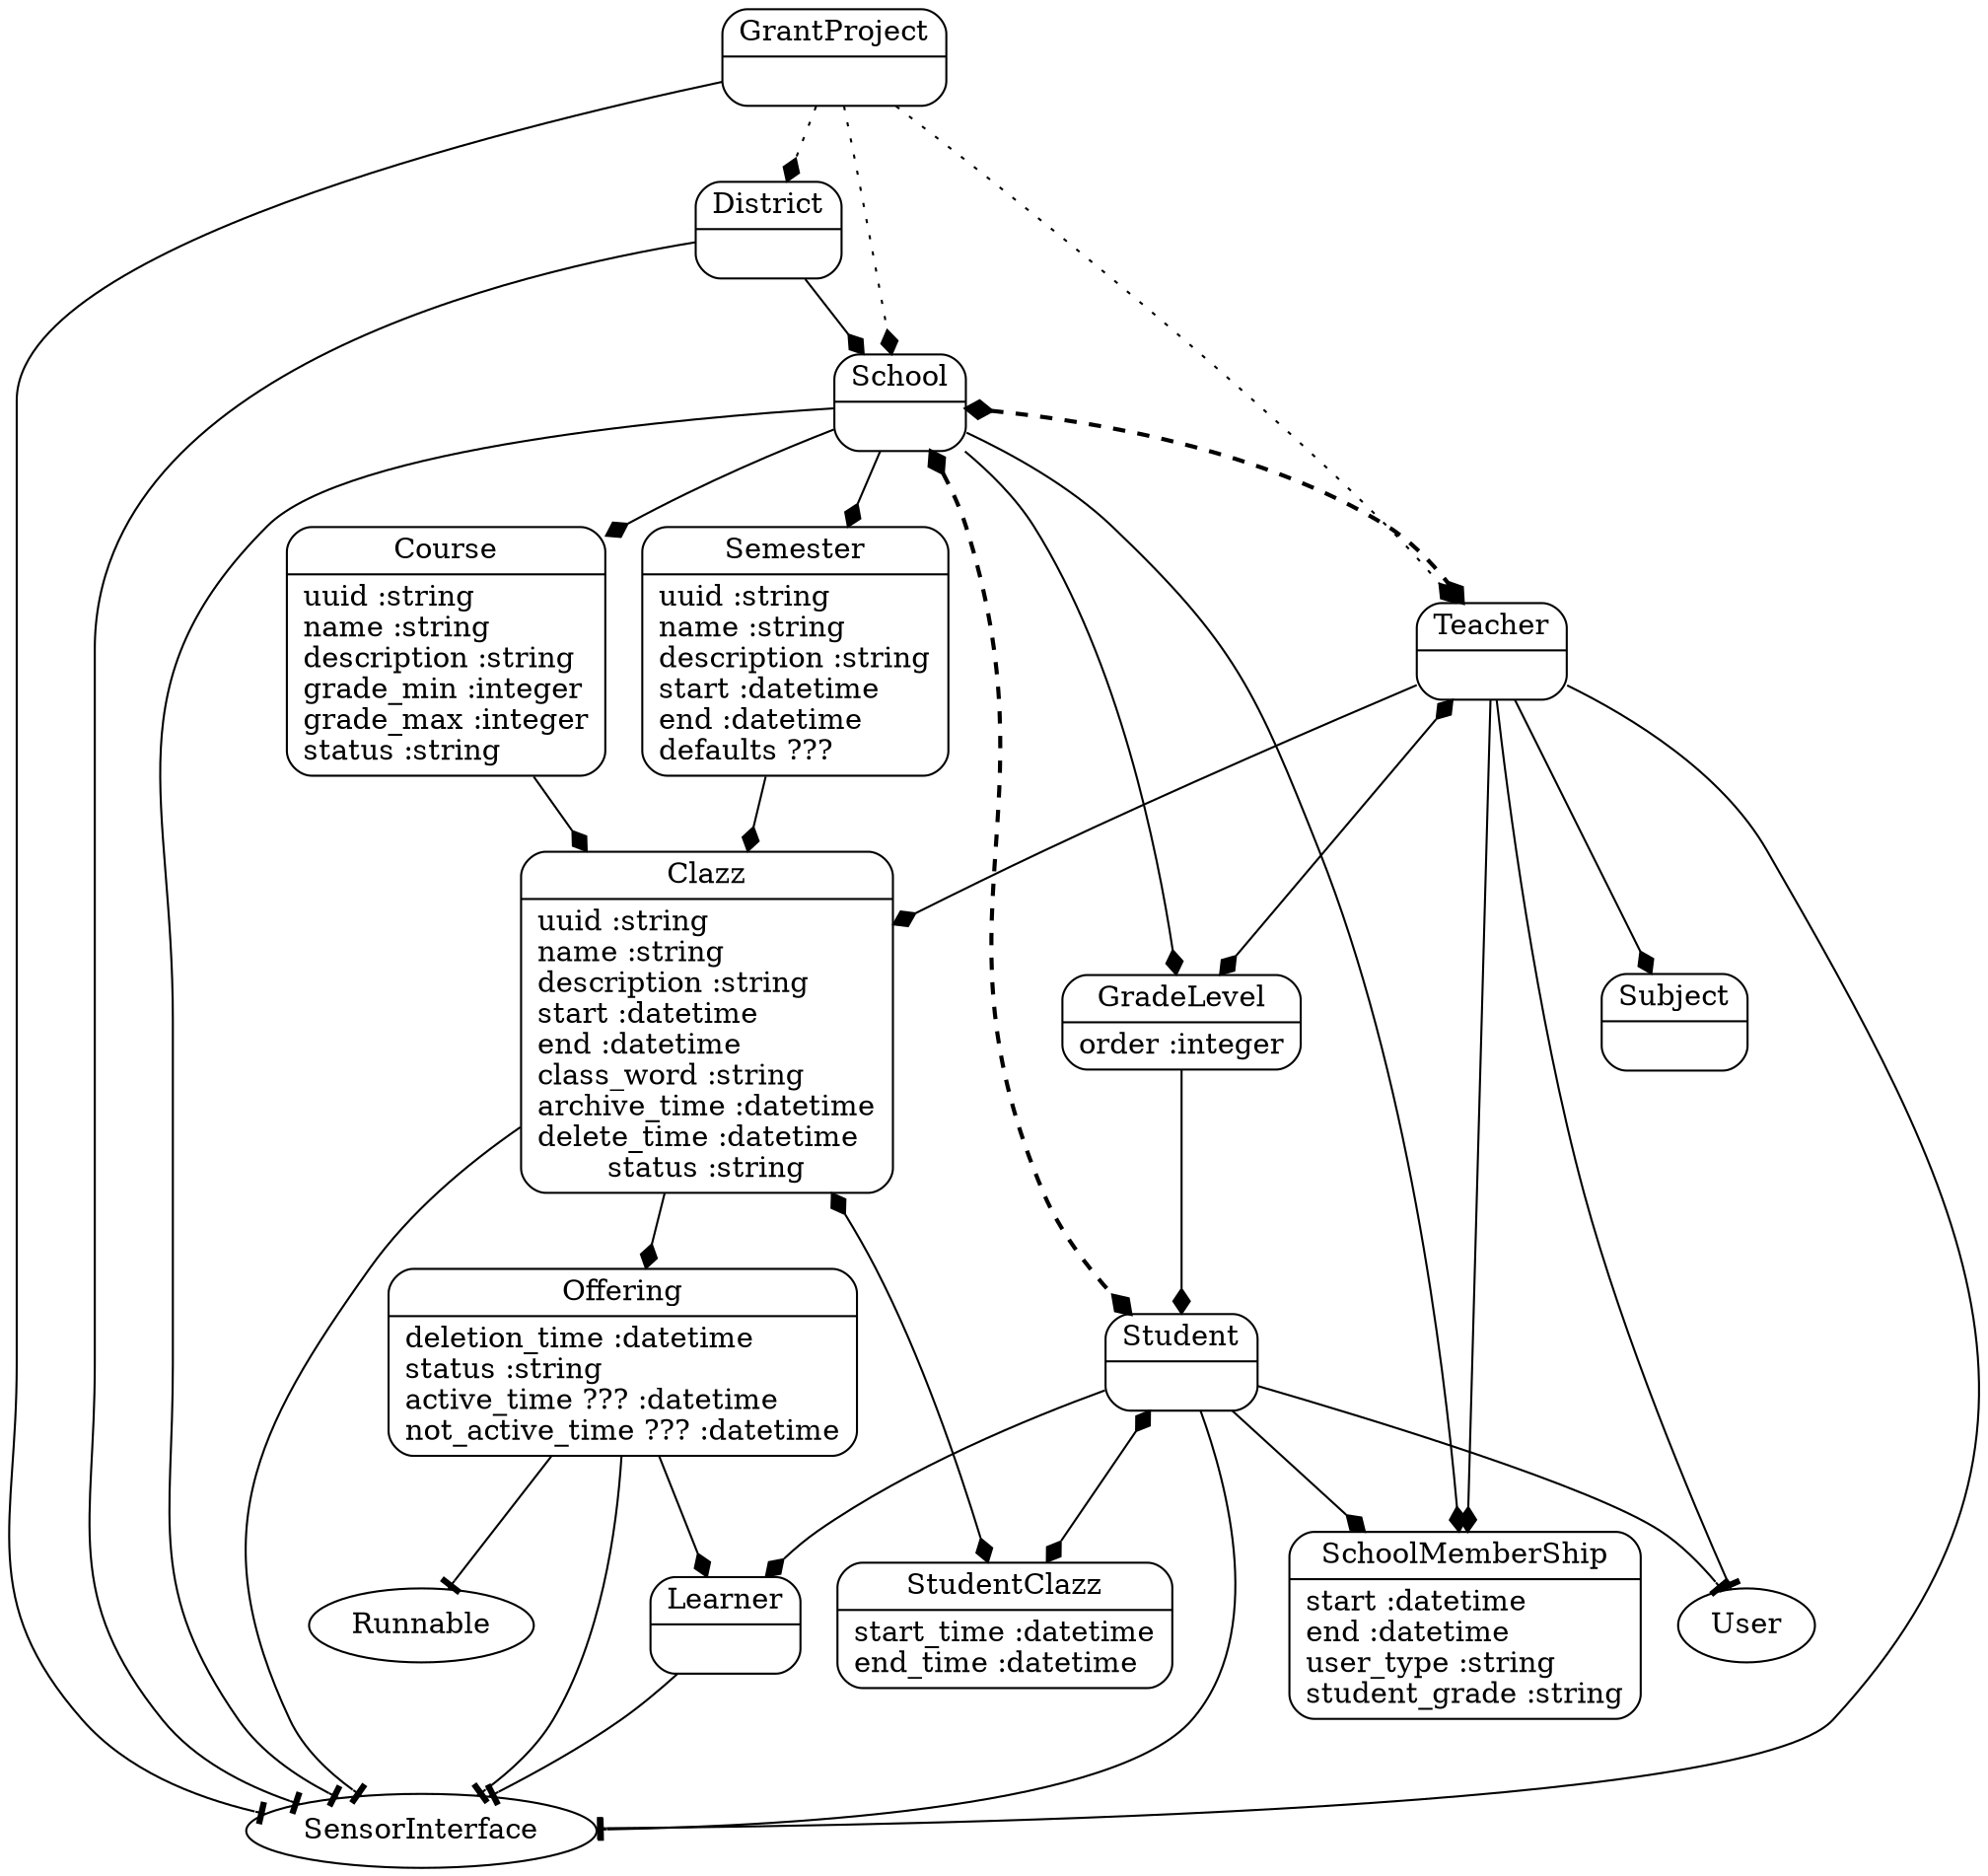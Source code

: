 digraph models_diagram {
  "Course" [shape=Mrecord, label="{Course|uuid :string\lname :string\ldescription :string\lgrade_min :integer\lgrade_max :integer\lstatus :string\l}"]
	"Semester" [shape=Mrecord, label="{Semester|uuid :string\lname :string\ldescription :string\lstart :datetime\lend :datetime\ldefaults ???\l}"]
	"Clazz" [shape=Mrecord, label="{Clazz|uuid :string\lname :string\ldescription :string\lstart :datetime\lend :datetime\lclass_word :string\larchive_time :datetime\ldelete_time :datetime\lstatus :string}"]
	"SchoolMembership" [shape=Mrecord, label="{SchoolMemberShip|start :datetime\lend :datetime\luser_type :string\lstudent_grade :string\l}"]
	"GradeLevel" [shape=Mrecord, label="{GradeLevel|order :integer}"]
	"Subject" [shape=Mrecord, label="{Subject|\l}"]
	"StudentClazz" [shape=Mrecord, label="{StudentClazz|start_time :datetime\lend_time :datetime\l}"]
	"Offering" [shape=Mrecord, label="{Offering|deletion_time :datetime\lstatus :string\lactive_time ??? :datetime\lnot_active_time ??? :datetime}"]
	"Learner" [shape=Mrecord, label="{Learner|\l}"]
	"District" [shape=Mrecord, label="{District|\l}"]
	"GrantProject" [shape=Mrecord, label="{GrantProject|\l}"]
	"School" [shape=Mrecord, label="{School|\l}"]
	"Teacher" [shape=Mrecord, label="{Teacher|\l}"]
	"Student" [shape=Mrecord, label="{Student|\l}"]
	
	"School" -> "Course" [arrowtail=none, arrowhead=diamond, dir=both]
	"School" -> "Semester" [arrowtail=none, arrowhead=diamond, dir=both]
	"Course" -> "Clazz" [arrowtail=none, arrowhead=diamond, dir=both]
	"Semester" -> "Clazz" [arrowtail=none, arrowhead=diamond, dir=both]
	"Teacher" -> "Clazz" [arrowtail=none, arrowhead=diamond, dir=both]
	"Clazz" -> "Offering" [arrowtail=none, arrowhead=diamond, dir=both]
	"Clazz" -> "SensorInterface" [arrowtail=none, arrowhead=tee, dir=both]
	"School" -> "SchoolMembership" [arrowtail=none, arrowhead=diamond, dir=both]
	"Teacher" -> "SchoolMembership" [arrowtail=none, arrowhead=diamond, dir=both]
	"Student" -> "SchoolMembership"  [arrowtail=none, arrowhead=diamond, dir=both]
	"GradeLevel" -> "Student" [arrowtail=none, arrowhead=diamond, dir=both]
	"Teacher" -> "GradeLevel" [arrowtail=diamond, arrowhead=diamond, dir=both]
	"Teacher" -> "Subject" [arrowtail=none, arrowhead=diamond, dir=both]
	"School" -> "GradeLevel" [arrowtail=none, arrowhead=diamond, dir=both]
	"School" -> "SensorInterface" [arrowtail=none, arrowhead=tee, dir=both]
	"Student" -> "StudentClazz" [arrowtail=diamond, arrowhead=diamond, dir=both]
	"Clazz" -> "StudentClazz" [arrowtail=diamond, arrowhead=diamond, dir=both]
	"Offering" -> "Runnable" [arrowtail=none, arrowhead=tee, dir=both]
	"Offering" -> "SensorInterface" [arrowtail=none, arrowhead=tee, dir=both]
	"Student" -> "Learner" [arrowtail=none, arrowhead=diamond, dir=both]
	"Offering" -> "Learner" [arrowtail=none, arrowhead=diamond, dir=both]
	"Learner" -> "SensorInterface" [arrowtail=none, arrowhead=tee, dir=both]
	"District" -> "School" [arrowtail=none, arrowhead=diamond, dir=both]
	"District" -> "SensorInterface" [arrowtail=none, arrowhead=tee, dir=both]
	"GrantProject" -> "SensorInterface" [arrowtail=none, arrowhead=tee, dir=both]
	"GrantProject" -> "District" [arrowtail=none, arrowhead=diamond, dir=both, style=dotted]
	"GrantProject" -> "School" [arrowtail=none, arrowhead=diamond, dir=both, style=dotted]
	"GrantProject" -> "Teacher" [arrowtail=none, arrowhead=diamond, dir=both, style=dotted]
	"Student" -> "User" [arrowtail=none, arrowhead=tee, dir=both]
	"Teacher" -> "User" [arrowtail=none, arrowhead=tee, dir=both]
	"Student" -> "SensorInterface" [arrowtail=none, arrowhead=tee, dir=both]
	"Teacher" -> "SensorInterface" [arrowtail=none, arrowhead=tee, dir=both]
	"School" -> "Teacher" [arrowtail=diamond, arrowhead=diamond, dir=both, style="dashed,bold"]
	"School" -> "Student" [arrowtail=diamond, arrowhead=diamond, dir=both, style="dashed,bold"]
}